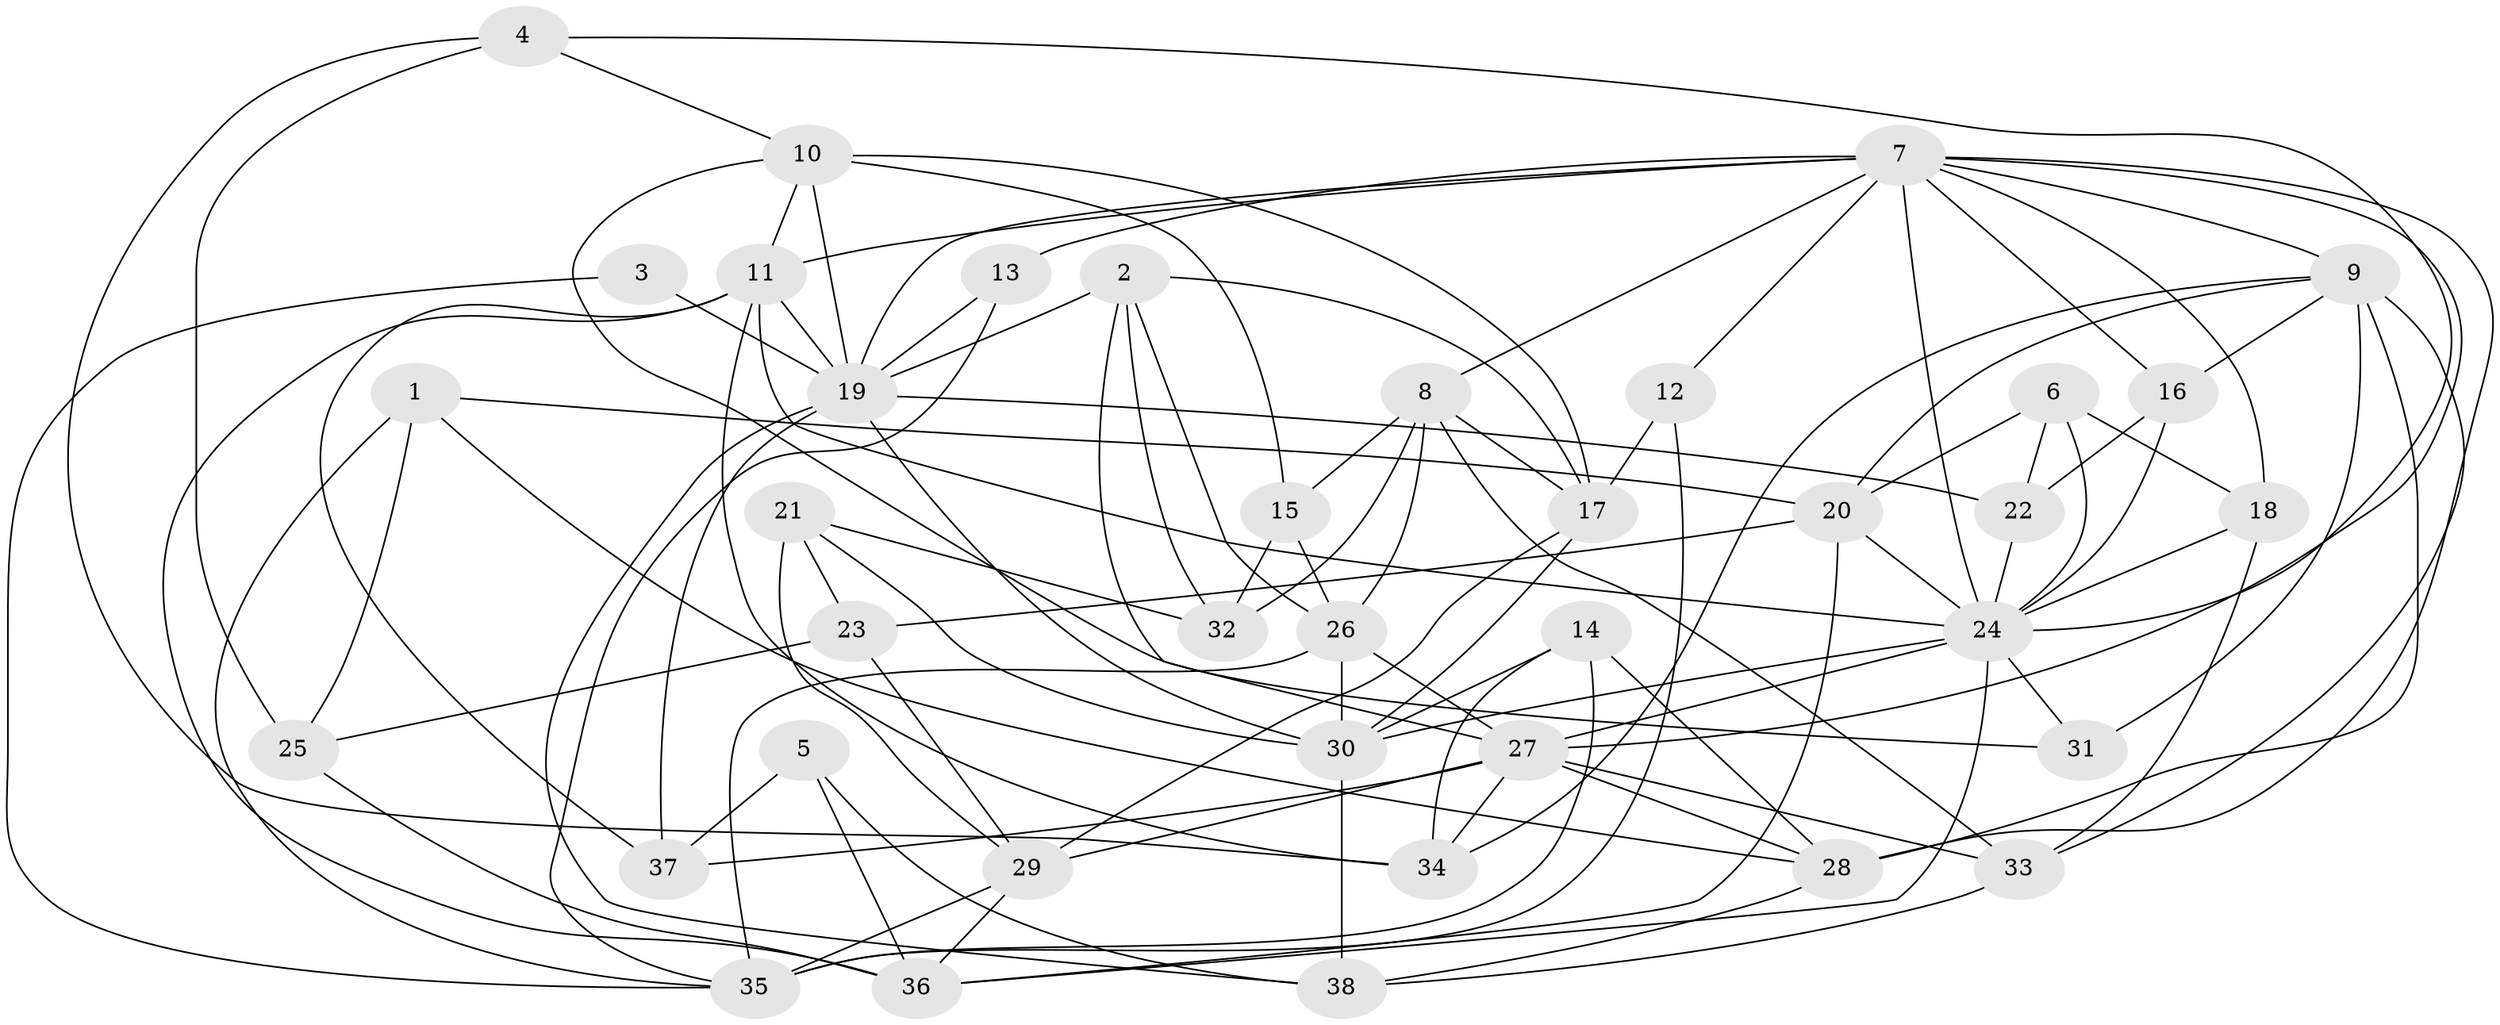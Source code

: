 // original degree distribution, {3: 0.25, 4: 0.34210526315789475, 2: 0.10526315789473684, 5: 0.18421052631578946, 7: 0.039473684210526314, 6: 0.07894736842105263}
// Generated by graph-tools (version 1.1) at 2025/50/03/09/25 03:50:05]
// undirected, 38 vertices, 102 edges
graph export_dot {
graph [start="1"]
  node [color=gray90,style=filled];
  1;
  2;
  3;
  4;
  5;
  6;
  7;
  8;
  9;
  10;
  11;
  12;
  13;
  14;
  15;
  16;
  17;
  18;
  19;
  20;
  21;
  22;
  23;
  24;
  25;
  26;
  27;
  28;
  29;
  30;
  31;
  32;
  33;
  34;
  35;
  36;
  37;
  38;
  1 -- 20 [weight=1.0];
  1 -- 25 [weight=1.0];
  1 -- 28 [weight=1.0];
  1 -- 35 [weight=1.0];
  2 -- 17 [weight=1.0];
  2 -- 19 [weight=1.0];
  2 -- 26 [weight=1.0];
  2 -- 27 [weight=1.0];
  2 -- 32 [weight=1.0];
  3 -- 19 [weight=1.0];
  3 -- 35 [weight=1.0];
  4 -- 10 [weight=1.0];
  4 -- 24 [weight=1.0];
  4 -- 25 [weight=1.0];
  4 -- 34 [weight=1.0];
  5 -- 36 [weight=1.0];
  5 -- 37 [weight=1.0];
  5 -- 38 [weight=1.0];
  6 -- 18 [weight=1.0];
  6 -- 20 [weight=1.0];
  6 -- 22 [weight=1.0];
  6 -- 24 [weight=1.0];
  7 -- 8 [weight=1.0];
  7 -- 9 [weight=1.0];
  7 -- 11 [weight=1.0];
  7 -- 12 [weight=1.0];
  7 -- 13 [weight=1.0];
  7 -- 16 [weight=1.0];
  7 -- 18 [weight=1.0];
  7 -- 19 [weight=1.0];
  7 -- 24 [weight=1.0];
  7 -- 27 [weight=1.0];
  7 -- 28 [weight=1.0];
  8 -- 15 [weight=1.0];
  8 -- 17 [weight=1.0];
  8 -- 26 [weight=1.0];
  8 -- 32 [weight=1.0];
  8 -- 33 [weight=1.0];
  9 -- 16 [weight=1.0];
  9 -- 20 [weight=1.0];
  9 -- 28 [weight=1.0];
  9 -- 31 [weight=1.0];
  9 -- 33 [weight=1.0];
  9 -- 34 [weight=1.0];
  10 -- 11 [weight=1.0];
  10 -- 15 [weight=1.0];
  10 -- 17 [weight=1.0];
  10 -- 19 [weight=1.0];
  10 -- 31 [weight=1.0];
  11 -- 19 [weight=1.0];
  11 -- 24 [weight=1.0];
  11 -- 34 [weight=1.0];
  11 -- 36 [weight=1.0];
  11 -- 37 [weight=1.0];
  12 -- 17 [weight=1.0];
  12 -- 35 [weight=1.0];
  13 -- 19 [weight=1.0];
  13 -- 35 [weight=1.0];
  14 -- 28 [weight=1.0];
  14 -- 30 [weight=1.0];
  14 -- 34 [weight=1.0];
  14 -- 35 [weight=1.0];
  15 -- 26 [weight=1.0];
  15 -- 32 [weight=1.0];
  16 -- 22 [weight=1.0];
  16 -- 24 [weight=1.0];
  17 -- 29 [weight=1.0];
  17 -- 30 [weight=1.0];
  18 -- 24 [weight=1.0];
  18 -- 33 [weight=1.0];
  19 -- 22 [weight=1.0];
  19 -- 30 [weight=2.0];
  19 -- 37 [weight=1.0];
  19 -- 38 [weight=1.0];
  20 -- 23 [weight=1.0];
  20 -- 24 [weight=1.0];
  20 -- 36 [weight=1.0];
  21 -- 23 [weight=1.0];
  21 -- 29 [weight=1.0];
  21 -- 30 [weight=1.0];
  21 -- 32 [weight=1.0];
  22 -- 24 [weight=1.0];
  23 -- 25 [weight=1.0];
  23 -- 29 [weight=1.0];
  24 -- 27 [weight=1.0];
  24 -- 30 [weight=1.0];
  24 -- 31 [weight=1.0];
  24 -- 36 [weight=1.0];
  25 -- 36 [weight=1.0];
  26 -- 27 [weight=1.0];
  26 -- 30 [weight=1.0];
  26 -- 35 [weight=1.0];
  27 -- 28 [weight=1.0];
  27 -- 29 [weight=1.0];
  27 -- 33 [weight=1.0];
  27 -- 34 [weight=1.0];
  27 -- 37 [weight=1.0];
  28 -- 38 [weight=1.0];
  29 -- 35 [weight=1.0];
  29 -- 36 [weight=1.0];
  30 -- 38 [weight=1.0];
  33 -- 38 [weight=1.0];
}
